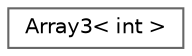 digraph "Graphical Class Hierarchy"
{
 // LATEX_PDF_SIZE
  bgcolor="transparent";
  edge [fontname=Helvetica,fontsize=10,labelfontname=Helvetica,labelfontsize=10];
  node [fontname=Helvetica,fontsize=10,shape=box,height=0.2,width=0.4];
  rankdir="LR";
  Node0 [id="Node000000",label="Array3\< int \>",height=0.2,width=0.4,color="grey40", fillcolor="white", style="filled",URL="$class_array3.html",tooltip=" "];
}
